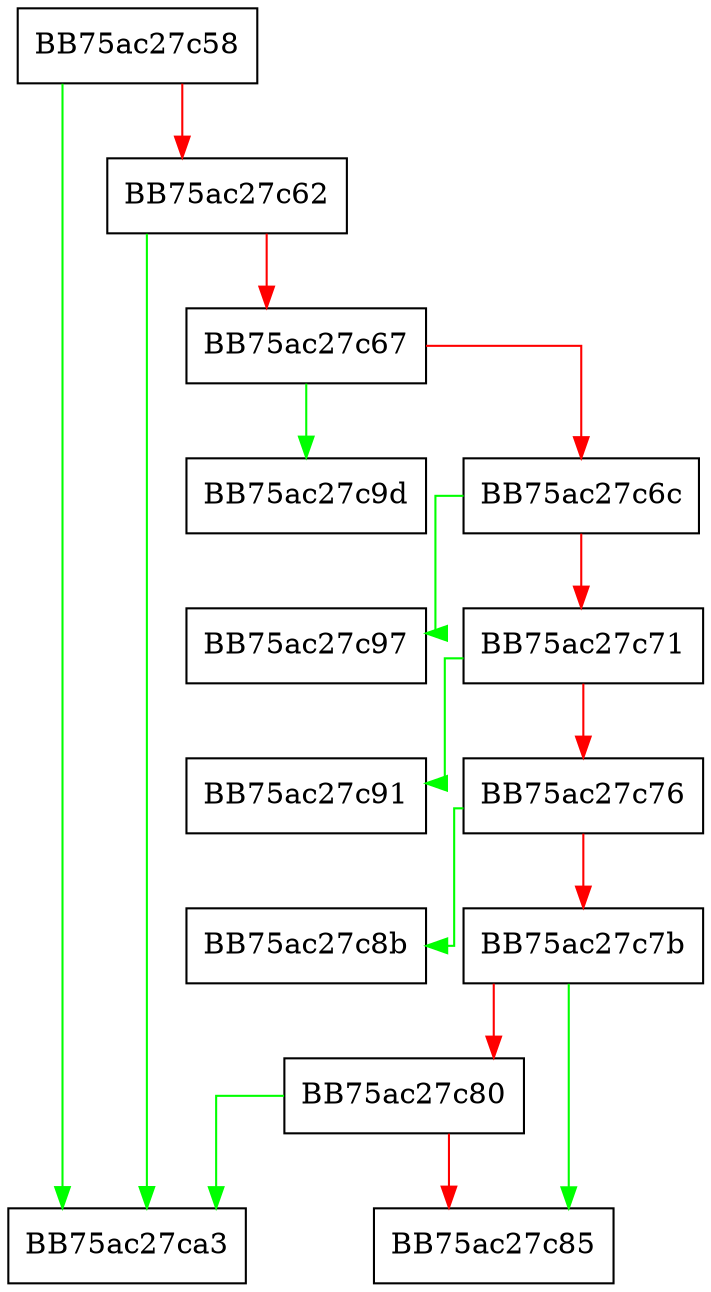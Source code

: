 digraph ZSTD_nextInputType {
  node [shape="box"];
  graph [splines=ortho];
  BB75ac27c58 -> BB75ac27ca3 [color="green"];
  BB75ac27c58 -> BB75ac27c62 [color="red"];
  BB75ac27c62 -> BB75ac27ca3 [color="green"];
  BB75ac27c62 -> BB75ac27c67 [color="red"];
  BB75ac27c67 -> BB75ac27c9d [color="green"];
  BB75ac27c67 -> BB75ac27c6c [color="red"];
  BB75ac27c6c -> BB75ac27c97 [color="green"];
  BB75ac27c6c -> BB75ac27c71 [color="red"];
  BB75ac27c71 -> BB75ac27c91 [color="green"];
  BB75ac27c71 -> BB75ac27c76 [color="red"];
  BB75ac27c76 -> BB75ac27c8b [color="green"];
  BB75ac27c76 -> BB75ac27c7b [color="red"];
  BB75ac27c7b -> BB75ac27c85 [color="green"];
  BB75ac27c7b -> BB75ac27c80 [color="red"];
  BB75ac27c80 -> BB75ac27ca3 [color="green"];
  BB75ac27c80 -> BB75ac27c85 [color="red"];
}